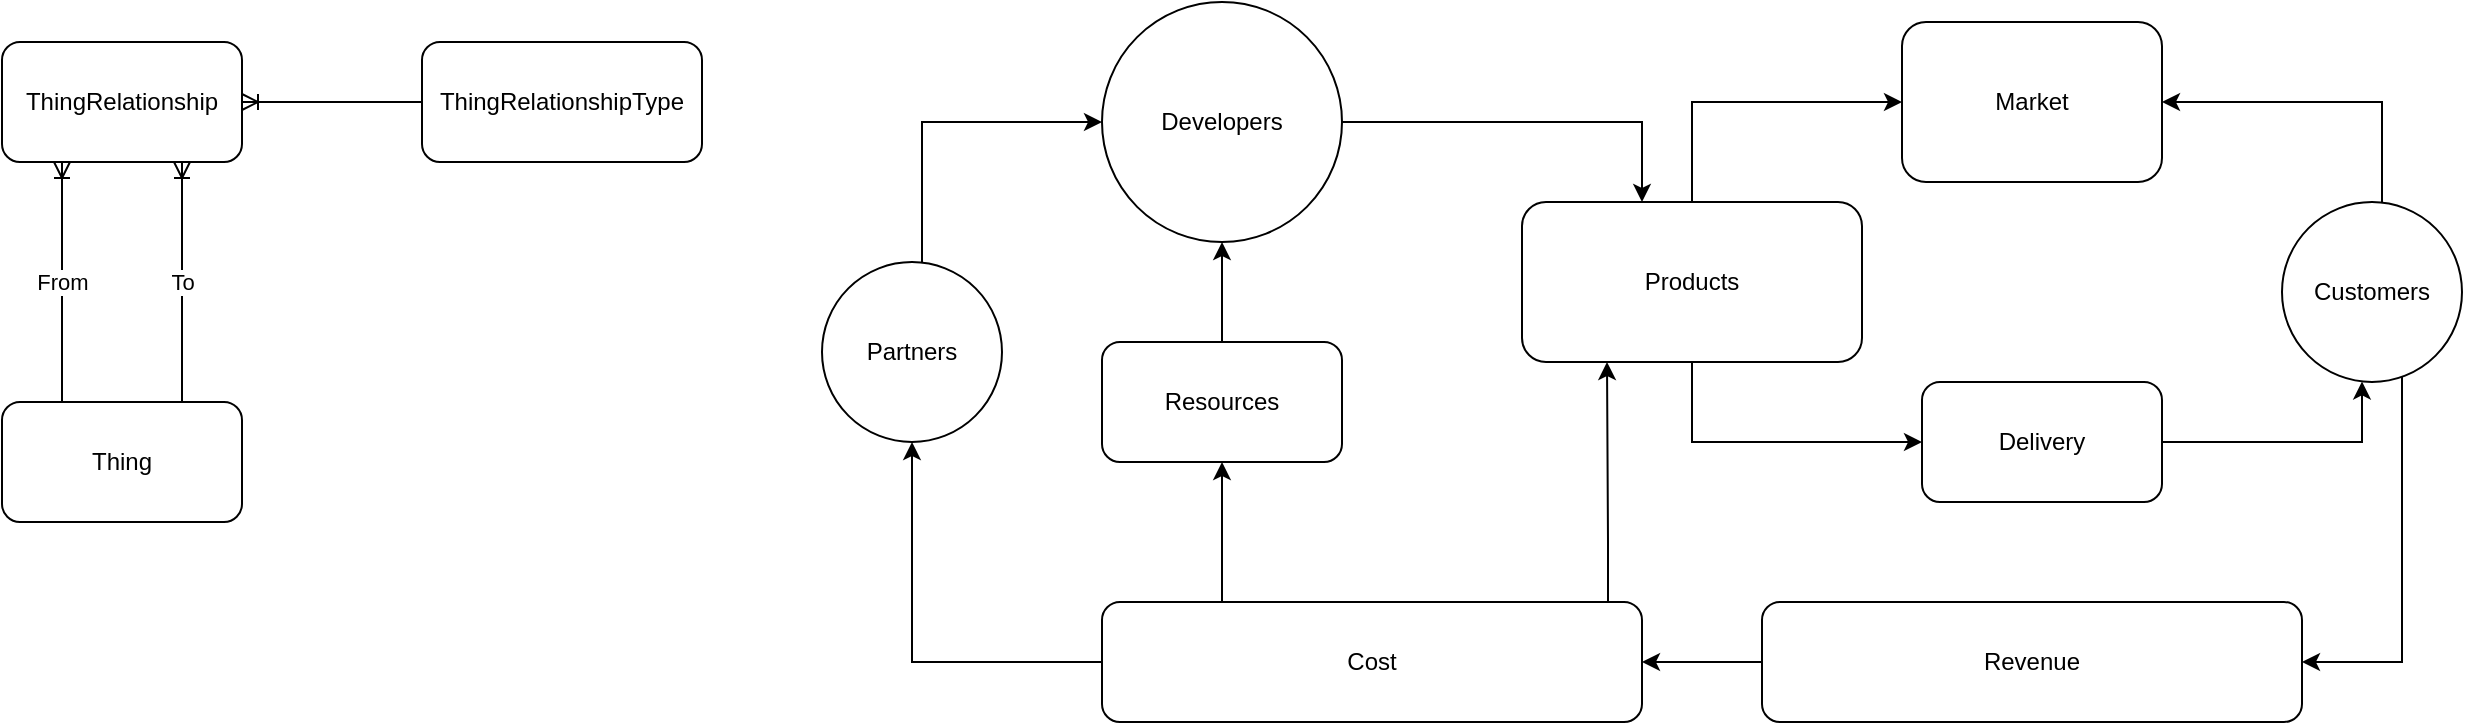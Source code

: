 <mxfile version="20.0.1" type="github">
  <diagram id="kLfH4D_ZT1quDpUzosNU" name="Page-1">
    <mxGraphModel dx="1504" dy="644" grid="1" gridSize="10" guides="1" tooltips="1" connect="1" arrows="1" fold="1" page="1" pageScale="1" pageWidth="1100" pageHeight="850" math="0" shadow="0">
      <root>
        <mxCell id="0" />
        <mxCell id="1" parent="0" />
        <mxCell id="CUlfAqQgtjspB6JNY3Dj-1" value="Thing" style="rounded=1;whiteSpace=wrap;html=1;" parent="1" vertex="1">
          <mxGeometry x="50" y="340" width="120" height="60" as="geometry" />
        </mxCell>
        <mxCell id="CUlfAqQgtjspB6JNY3Dj-3" value="From" style="edgeStyle=orthogonalEdgeStyle;rounded=0;orthogonalLoop=1;jettySize=auto;html=1;startArrow=ERoneToMany;startFill=0;endArrow=none;endFill=0;" parent="1" source="CUlfAqQgtjspB6JNY3Dj-2" target="CUlfAqQgtjspB6JNY3Dj-1" edge="1">
          <mxGeometry relative="1" as="geometry">
            <Array as="points">
              <mxPoint x="80" y="280" />
              <mxPoint x="80" y="280" />
            </Array>
          </mxGeometry>
        </mxCell>
        <mxCell id="CUlfAqQgtjspB6JNY3Dj-4" value="To" style="edgeStyle=orthogonalEdgeStyle;rounded=0;orthogonalLoop=1;jettySize=auto;html=1;startArrow=ERoneToMany;startFill=0;endArrow=none;endFill=0;" parent="1" source="CUlfAqQgtjspB6JNY3Dj-2" target="CUlfAqQgtjspB6JNY3Dj-1" edge="1">
          <mxGeometry relative="1" as="geometry">
            <Array as="points">
              <mxPoint x="140" y="280" />
              <mxPoint x="140" y="280" />
            </Array>
          </mxGeometry>
        </mxCell>
        <mxCell id="CUlfAqQgtjspB6JNY3Dj-6" style="edgeStyle=orthogonalEdgeStyle;rounded=0;orthogonalLoop=1;jettySize=auto;html=1;startArrow=ERoneToMany;startFill=0;endArrow=none;endFill=0;" parent="1" source="CUlfAqQgtjspB6JNY3Dj-2" target="CUlfAqQgtjspB6JNY3Dj-5" edge="1">
          <mxGeometry relative="1" as="geometry">
            <mxPoint x="250" y="190" as="targetPoint" />
          </mxGeometry>
        </mxCell>
        <mxCell id="CUlfAqQgtjspB6JNY3Dj-2" value="ThingRelationship" style="rounded=1;whiteSpace=wrap;html=1;" parent="1" vertex="1">
          <mxGeometry x="50" y="160" width="120" height="60" as="geometry" />
        </mxCell>
        <mxCell id="CUlfAqQgtjspB6JNY3Dj-5" value="ThingRelationshipType" style="rounded=1;whiteSpace=wrap;html=1;" parent="1" vertex="1">
          <mxGeometry x="260" y="160" width="140" height="60" as="geometry" />
        </mxCell>
        <mxCell id="FbO7rpiNY0paxXPIB6Mh-31" style="edgeStyle=orthogonalEdgeStyle;rounded=0;orthogonalLoop=1;jettySize=auto;html=1;exitX=0.25;exitY=0;exitDx=0;exitDy=0;" edge="1" parent="1" source="FbO7rpiNY0paxXPIB6Mh-1" target="FbO7rpiNY0paxXPIB6Mh-19">
          <mxGeometry relative="1" as="geometry">
            <Array as="points">
              <mxPoint x="660" y="440" />
            </Array>
          </mxGeometry>
        </mxCell>
        <mxCell id="FbO7rpiNY0paxXPIB6Mh-32" style="edgeStyle=orthogonalEdgeStyle;rounded=0;orthogonalLoop=1;jettySize=auto;html=1;entryX=0.5;entryY=1;entryDx=0;entryDy=0;" edge="1" parent="1" source="FbO7rpiNY0paxXPIB6Mh-1" target="FbO7rpiNY0paxXPIB6Mh-17">
          <mxGeometry relative="1" as="geometry" />
        </mxCell>
        <mxCell id="FbO7rpiNY0paxXPIB6Mh-34" style="edgeStyle=orthogonalEdgeStyle;rounded=0;orthogonalLoop=1;jettySize=auto;html=1;entryX=0.25;entryY=1;entryDx=0;entryDy=0;" edge="1" parent="1" source="FbO7rpiNY0paxXPIB6Mh-1" target="FbO7rpiNY0paxXPIB6Mh-4">
          <mxGeometry relative="1" as="geometry">
            <Array as="points">
              <mxPoint x="853" y="410" />
              <mxPoint x="853" y="410" />
            </Array>
          </mxGeometry>
        </mxCell>
        <mxCell id="FbO7rpiNY0paxXPIB6Mh-1" value="Cost" style="rounded=1;whiteSpace=wrap;html=1;" vertex="1" parent="1">
          <mxGeometry x="600" y="440" width="270" height="60" as="geometry" />
        </mxCell>
        <mxCell id="FbO7rpiNY0paxXPIB6Mh-30" style="edgeStyle=orthogonalEdgeStyle;rounded=0;orthogonalLoop=1;jettySize=auto;html=1;" edge="1" parent="1" source="FbO7rpiNY0paxXPIB6Mh-2" target="FbO7rpiNY0paxXPIB6Mh-1">
          <mxGeometry relative="1" as="geometry" />
        </mxCell>
        <mxCell id="FbO7rpiNY0paxXPIB6Mh-2" value="Revenue" style="rounded=1;whiteSpace=wrap;html=1;" vertex="1" parent="1">
          <mxGeometry x="930" y="440" width="270" height="60" as="geometry" />
        </mxCell>
        <mxCell id="FbO7rpiNY0paxXPIB6Mh-10" style="edgeStyle=orthogonalEdgeStyle;rounded=0;orthogonalLoop=1;jettySize=auto;html=1;" edge="1" parent="1" source="FbO7rpiNY0paxXPIB6Mh-4" target="FbO7rpiNY0paxXPIB6Mh-6">
          <mxGeometry relative="1" as="geometry">
            <Array as="points">
              <mxPoint x="895" y="190" />
            </Array>
          </mxGeometry>
        </mxCell>
        <mxCell id="FbO7rpiNY0paxXPIB6Mh-14" style="edgeStyle=orthogonalEdgeStyle;rounded=0;orthogonalLoop=1;jettySize=auto;html=1;" edge="1" parent="1" source="FbO7rpiNY0paxXPIB6Mh-4" target="FbO7rpiNY0paxXPIB6Mh-7">
          <mxGeometry relative="1" as="geometry">
            <Array as="points">
              <mxPoint x="895" y="360" />
            </Array>
          </mxGeometry>
        </mxCell>
        <mxCell id="FbO7rpiNY0paxXPIB6Mh-4" value="&lt;span style=&quot;&quot;&gt;Products&lt;/span&gt;" style="rounded=1;whiteSpace=wrap;html=1;" vertex="1" parent="1">
          <mxGeometry x="810" y="240" width="170" height="80" as="geometry" />
        </mxCell>
        <mxCell id="FbO7rpiNY0paxXPIB6Mh-9" style="edgeStyle=orthogonalEdgeStyle;rounded=0;orthogonalLoop=1;jettySize=auto;html=1;entryX=1;entryY=0.5;entryDx=0;entryDy=0;" edge="1" parent="1" source="FbO7rpiNY0paxXPIB6Mh-5" target="FbO7rpiNY0paxXPIB6Mh-2">
          <mxGeometry relative="1" as="geometry">
            <Array as="points">
              <mxPoint x="1250" y="470" />
            </Array>
          </mxGeometry>
        </mxCell>
        <mxCell id="FbO7rpiNY0paxXPIB6Mh-33" style="edgeStyle=orthogonalEdgeStyle;rounded=0;orthogonalLoop=1;jettySize=auto;html=1;" edge="1" parent="1" source="FbO7rpiNY0paxXPIB6Mh-5" target="FbO7rpiNY0paxXPIB6Mh-6">
          <mxGeometry relative="1" as="geometry">
            <Array as="points">
              <mxPoint x="1240" y="190" />
            </Array>
          </mxGeometry>
        </mxCell>
        <mxCell id="FbO7rpiNY0paxXPIB6Mh-5" value="Customers" style="ellipse;whiteSpace=wrap;html=1;aspect=fixed;" vertex="1" parent="1">
          <mxGeometry x="1190" y="240" width="90" height="90" as="geometry" />
        </mxCell>
        <mxCell id="FbO7rpiNY0paxXPIB6Mh-6" value="Market" style="rounded=1;whiteSpace=wrap;html=1;" vertex="1" parent="1">
          <mxGeometry x="1000" y="150" width="130" height="80" as="geometry" />
        </mxCell>
        <mxCell id="FbO7rpiNY0paxXPIB6Mh-8" style="edgeStyle=orthogonalEdgeStyle;rounded=0;orthogonalLoop=1;jettySize=auto;html=1;" edge="1" parent="1" source="FbO7rpiNY0paxXPIB6Mh-7" target="FbO7rpiNY0paxXPIB6Mh-5">
          <mxGeometry relative="1" as="geometry">
            <Array as="points">
              <mxPoint x="1230" y="360" />
            </Array>
          </mxGeometry>
        </mxCell>
        <mxCell id="FbO7rpiNY0paxXPIB6Mh-7" value="Delivery" style="rounded=1;whiteSpace=wrap;html=1;" vertex="1" parent="1">
          <mxGeometry x="1010" y="330" width="120" height="60" as="geometry" />
        </mxCell>
        <mxCell id="FbO7rpiNY0paxXPIB6Mh-20" style="edgeStyle=orthogonalEdgeStyle;rounded=0;orthogonalLoop=1;jettySize=auto;html=1;" edge="1" parent="1" source="FbO7rpiNY0paxXPIB6Mh-16" target="FbO7rpiNY0paxXPIB6Mh-4">
          <mxGeometry relative="1" as="geometry">
            <Array as="points">
              <mxPoint x="870" y="200" />
            </Array>
          </mxGeometry>
        </mxCell>
        <mxCell id="FbO7rpiNY0paxXPIB6Mh-16" value="Developers" style="ellipse;whiteSpace=wrap;html=1;aspect=fixed;" vertex="1" parent="1">
          <mxGeometry x="600" y="140" width="120" height="120" as="geometry" />
        </mxCell>
        <mxCell id="FbO7rpiNY0paxXPIB6Mh-22" style="edgeStyle=orthogonalEdgeStyle;rounded=0;orthogonalLoop=1;jettySize=auto;html=1;" edge="1" parent="1" source="FbO7rpiNY0paxXPIB6Mh-17" target="FbO7rpiNY0paxXPIB6Mh-16">
          <mxGeometry relative="1" as="geometry">
            <Array as="points">
              <mxPoint x="510" y="200" />
            </Array>
          </mxGeometry>
        </mxCell>
        <mxCell id="FbO7rpiNY0paxXPIB6Mh-17" value="Partners" style="ellipse;whiteSpace=wrap;html=1;aspect=fixed;" vertex="1" parent="1">
          <mxGeometry x="460" y="270" width="90" height="90" as="geometry" />
        </mxCell>
        <mxCell id="FbO7rpiNY0paxXPIB6Mh-21" style="edgeStyle=orthogonalEdgeStyle;rounded=0;orthogonalLoop=1;jettySize=auto;html=1;" edge="1" parent="1" source="FbO7rpiNY0paxXPIB6Mh-19" target="FbO7rpiNY0paxXPIB6Mh-16">
          <mxGeometry relative="1" as="geometry">
            <Array as="points">
              <mxPoint x="660" y="290" />
              <mxPoint x="660" y="290" />
            </Array>
          </mxGeometry>
        </mxCell>
        <mxCell id="FbO7rpiNY0paxXPIB6Mh-19" value="Resources" style="rounded=1;whiteSpace=wrap;html=1;" vertex="1" parent="1">
          <mxGeometry x="600" y="310" width="120" height="60" as="geometry" />
        </mxCell>
      </root>
    </mxGraphModel>
  </diagram>
</mxfile>
